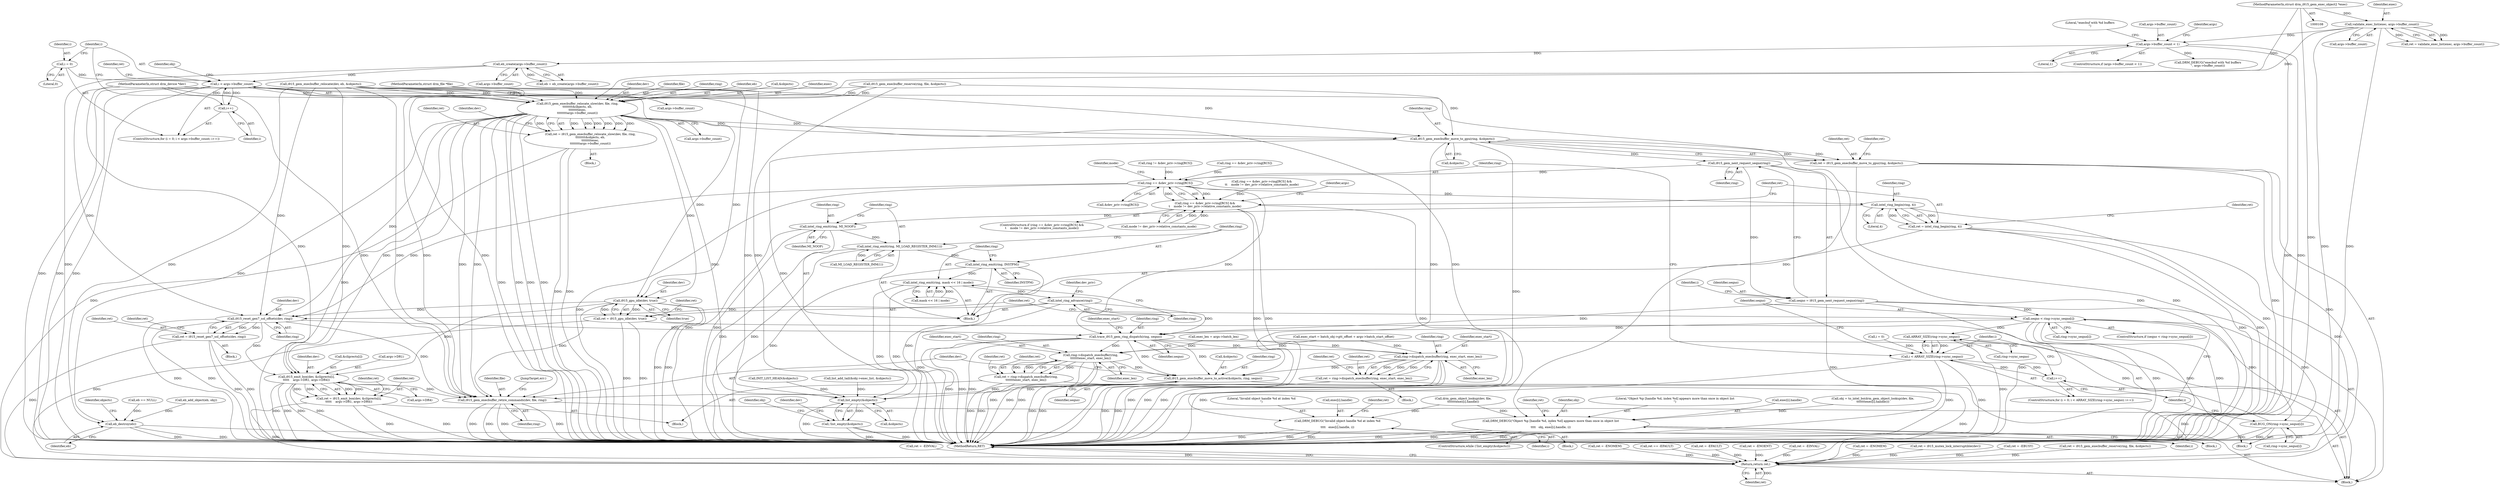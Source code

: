 digraph "0_linux_44afb3a04391a74309d16180d1e4f8386fdfa745@pointer" {
"1000454" [label="(Call,i < args->buffer_count)"];
"1000459" [label="(Call,i++)"];
"1000454" [label="(Call,i < args->buffer_count)"];
"1000451" [label="(Call,i = 0)"];
"1000428" [label="(Call,eb_create(args->buffer_count))"];
"1000303" [label="(Call,args->buffer_count < 1)"];
"1000148" [label="(Call,validate_exec_list(exec, args->buffer_count))"];
"1000113" [label="(MethodParameterIn,struct drm_i915_gem_exec_object2 *exec)"];
"1000482" [label="(Call,DRM_DEBUG(\"Invalid object handle %d at index %d\n\",\n\t\t\t\t   exec[i].handle, i))"];
"1000503" [label="(Call,DRM_DEBUG(\"Object %p [handle %d, index %d] appears more than once in object list\n\",\n\t\t\t\t   obj, exec[i].handle, i))"];
"1000572" [label="(Call,i915_gem_execbuffer_relocate_slow(dev, file, ring,\n\t\t\t\t\t\t\t\t&objects, eb,\n\t\t\t\t\t\t\t\texec,\n\t\t\t\t\t\t\t\targs->buffer_count))"];
"1000570" [label="(Call,ret = i915_gem_execbuffer_relocate_slow(dev, file, ring,\n\t\t\t\t\t\t\t\t&objects, eb,\n\t\t\t\t\t\t\t\texec,\n\t\t\t\t\t\t\t\targs->buffer_count))"];
"1000832" [label="(Return,return ret;)"];
"1000616" [label="(Call,i915_gem_execbuffer_move_to_gpu(ring, &objects))"];
"1000614" [label="(Call,ret = i915_gem_execbuffer_move_to_gpu(ring, &objects))"];
"1000625" [label="(Call,i915_gem_next_request_seqno(ring))"];
"1000623" [label="(Call,seqno = i915_gem_next_request_seqno(ring))"];
"1000641" [label="(Call,seqno < ring->sync_seqno[i])"];
"1000633" [label="(Call,ARRAY_SIZE(ring->sync_seqno))"];
"1000631" [label="(Call,i < ARRAY_SIZE(ring->sync_seqno))"];
"1000637" [label="(Call,i++)"];
"1000657" [label="(Call,BUG_ON(ring->sync_seqno[i]))"];
"1000726" [label="(Call,trace_i915_gem_ring_dispatch(ring, seqno))"];
"1000777" [label="(Call,ring->dispatch_execbuffer(ring,\n\t\t\t\t\t\t\texec_start, exec_len))"];
"1000775" [label="(Call,ret = ring->dispatch_execbuffer(ring,\n\t\t\t\t\t\t\texec_start, exec_len))"];
"1000795" [label="(Call,i915_gem_execbuffer_move_to_active(&objects, ring, seqno))"];
"1000800" [label="(Call,i915_gem_execbuffer_retire_commands(dev, file, ring))"];
"1000809" [label="(Call,list_empty(&objects))"];
"1000808" [label="(Call,!list_empty(&objects))"];
"1000788" [label="(Call,ring->dispatch_execbuffer(ring, exec_start, exec_len))"];
"1000786" [label="(Call,ret = ring->dispatch_execbuffer(ring, exec_start, exec_len))"];
"1000665" [label="(Call,ring == &dev_priv->ring[RCS])"];
"1000664" [label="(Call,ring == &dev_priv->ring[RCS] &&\n\t    mode != dev_priv->relative_constants_mode)"];
"1000681" [label="(Call,intel_ring_begin(ring, 4))"];
"1000679" [label="(Call,ret = intel_ring_begin(ring, 4))"];
"1000687" [label="(Call,intel_ring_emit(ring, MI_NOOP))"];
"1000690" [label="(Call,intel_ring_emit(ring, MI_LOAD_REGISTER_IMM(1)))"];
"1000694" [label="(Call,intel_ring_emit(ring, INSTPM))"];
"1000697" [label="(Call,intel_ring_emit(ring, mask << 16 | mode))"];
"1000704" [label="(Call,intel_ring_advance(ring))"];
"1000720" [label="(Call,i915_reset_gen7_sol_offsets(dev, ring))"];
"1000718" [label="(Call,ret = i915_reset_gen7_sol_offsets(dev, ring))"];
"1000760" [label="(Call,i915_emit_box(dev, &cliprects[i],\n\t\t\t\t\t    args->DR1, args->DR4))"];
"1000758" [label="(Call,ret = i915_emit_box(dev, &cliprects[i],\n\t\t\t\t\t    args->DR1, args->DR4))"];
"1000651" [label="(Call,i915_gpu_idle(dev, true))"];
"1000649" [label="(Call,ret = i915_gpu_idle(dev, true))"];
"1000805" [label="(Call,eb_destroy(eb))"];
"1000429" [label="(Call,args->buffer_count)"];
"1000573" [label="(Identifier,dev)"];
"1000776" [label="(Identifier,ret)"];
"1000680" [label="(Identifier,ret)"];
"1000796" [label="(Call,&objects)"];
"1000708" [label="(Identifier,dev_priv)"];
"1000798" [label="(Identifier,ring)"];
"1000806" [label="(Identifier,eb)"];
"1000447" [label="(Call,INIT_LIST_HEAD(&objects))"];
"1000811" [label="(Identifier,objects)"];
"1000452" [label="(Identifier,i)"];
"1000464" [label="(Identifier,obj)"];
"1000602" [label="(Call,ret = -EINVAL)"];
"1000617" [label="(Identifier,ring)"];
"1000626" [label="(Identifier,ring)"];
"1000453" [label="(Literal,0)"];
"1000809" [label="(Call,list_empty(&objects))"];
"1000705" [label="(Identifier,ring)"];
"1000513" [label="(Identifier,ret)"];
"1000699" [label="(Call,mask << 16 | mode)"];
"1000689" [label="(Identifier,MI_NOOP)"];
"1000442" [label="(Call,ret = -ENOMEM)"];
"1000634" [label="(Call,ring->sync_seqno)"];
"1000310" [label="(Literal,\"execbuf with %d buffers\n\")"];
"1000718" [label="(Call,ret = i915_reset_gen7_sol_offsets(dev, ring))"];
"1000780" [label="(Identifier,exec_len)"];
"1000433" [label="(Call,eb == NULL)"];
"1000309" [label="(Call,DRM_DEBUG(\"execbuf with %d buffers\n\", args->buffer_count))"];
"1000588" [label="(Identifier,dev)"];
"1000726" [label="(Call,trace_i915_gem_ring_dispatch(ring, seqno))"];
"1000789" [label="(Identifier,ring)"];
"1000489" [label="(Identifier,i)"];
"1000810" [label="(Call,&objects)"];
"1000805" [label="(Call,eb_destroy(eb))"];
"1000565" [label="(Call,ret == -EFAULT)"];
"1000146" [label="(Call,ret = validate_exec_list(exec, args->buffer_count))"];
"1000690" [label="(Call,intel_ring_emit(ring, MI_LOAD_REGISTER_IMM(1)))"];
"1000681" [label="(Call,intel_ring_begin(ring, 4))"];
"1000730" [label="(Identifier,exec_start)"];
"1000574" [label="(Identifier,file)"];
"1000109" [label="(MethodParameterIn,struct drm_device *dev)"];
"1000111" [label="(MethodParameterIn,struct drm_file *file)"];
"1000546" [label="(Call,i915_gem_execbuffer_reserve(ring, file, &objects))"];
"1000641" [label="(Call,seqno < ring->sync_seqno[i])"];
"1000575" [label="(Identifier,ring)"];
"1000113" [label="(MethodParameterIn,struct drm_i915_gem_exec_object2 *exec)"];
"1000695" [label="(Identifier,ring)"];
"1000460" [label="(Identifier,i)"];
"1000505" [label="(Identifier,obj)"];
"1000692" [label="(Call,MI_LOAD_REGISTER_IMM(1))"];
"1000397" [label="(Call,ret = -EFAULT)"];
"1000793" [label="(Identifier,ret)"];
"1000762" [label="(Call,&cliprects[i])"];
"1000817" [label="(Identifier,obj)"];
"1000717" [label="(Block,)"];
"1000785" [label="(Block,)"];
"1000803" [label="(Identifier,ring)"];
"1000722" [label="(Identifier,ring)"];
"1000556" [label="(Call,i915_gem_execbuffer_relocate(dev, eb, &objects))"];
"1000769" [label="(Call,args->DR4)"];
"1000766" [label="(Call,args->DR1)"];
"1000799" [label="(Identifier,seqno)"];
"1000307" [label="(Literal,1)"];
"1000679" [label="(Call,ret = intel_ring_begin(ring, 4))"];
"1000650" [label="(Identifier,ret)"];
"1000827" [label="(Identifier,dev)"];
"1000788" [label="(Call,ring->dispatch_execbuffer(ring, exec_start, exec_len))"];
"1000643" [label="(Call,ring->sync_seqno[i])"];
"1000834" [label="(MethodReturn,RET)"];
"1000791" [label="(Identifier,exec_len)"];
"1000698" [label="(Identifier,ring)"];
"1000545" [label="(Identifier,ret)"];
"1000304" [label="(Call,args->buffer_count)"];
"1000616" [label="(Call,i915_gem_execbuffer_move_to_gpu(ring, &objects))"];
"1000571" [label="(Identifier,ret)"];
"1000490" [label="(Call,ret = -ENOENT)"];
"1000633" [label="(Call,ARRAY_SIZE(ring->sync_seqno))"];
"1000714" [label="(Identifier,args)"];
"1000628" [label="(Call,i = 0)"];
"1000779" [label="(Identifier,exec_start)"];
"1000697" [label="(Call,intel_ring_emit(ring, mask << 16 | mode))"];
"1000631" [label="(Call,i < ARRAY_SIZE(ring->sync_seqno))"];
"1000578" [label="(Identifier,eb)"];
"1000640" [label="(ControlStructure,if (seqno < ring->sync_seqno[i]))"];
"1000720" [label="(Call,i915_reset_gen7_sol_offsets(dev, ring))"];
"1000666" [label="(Identifier,ring)"];
"1000482" [label="(Call,DRM_DEBUG(\"Invalid object handle %d at index %d\n\",\n\t\t\t\t   exec[i].handle, i))"];
"1000483" [label="(Literal,\"Invalid object handle %d at index %d\n\")"];
"1000651" [label="(Call,i915_gpu_idle(dev, true))"];
"1000149" [label="(Identifier,exec)"];
"1000775" [label="(Call,ret = ring->dispatch_execbuffer(ring,\n\t\t\t\t\t\t\texec_start, exec_len))"];
"1000773" [label="(Identifier,ret)"];
"1000502" [label="(Block,)"];
"1000632" [label="(Identifier,i)"];
"1000800" [label="(Call,i915_gem_execbuffer_retire_commands(dev, file, ring))"];
"1000685" [label="(Identifier,ret)"];
"1000570" [label="(Call,ret = i915_gem_execbuffer_relocate_slow(dev, file, ring,\n\t\t\t\t\t\t\t\t&objects, eb,\n\t\t\t\t\t\t\t\texec,\n\t\t\t\t\t\t\t\targs->buffer_count))"];
"1000512" [label="(Call,ret = -EINVAL)"];
"1000808" [label="(Call,!list_empty(&objects))"];
"1000757" [label="(Block,)"];
"1000802" [label="(Identifier,file)"];
"1000629" [label="(Identifier,i)"];
"1000674" [label="(Identifier,mode)"];
"1000484" [label="(Call,exec[i].handle)"];
"1000614" [label="(Call,ret = i915_gem_execbuffer_move_to_gpu(ring, &objects))"];
"1000504" [label="(Literal,\"Object %p [handle %d, index %d] appears more than once in object list\n\")"];
"1000667" [label="(Call,&dev_priv->ring[RCS])"];
"1000506" [label="(Call,exec[i].handle)"];
"1000454" [label="(Call,i < args->buffer_count)"];
"1000114" [label="(Block,)"];
"1000758" [label="(Call,ret = i915_emit_box(dev, &cliprects[i],\n\t\t\t\t\t    args->DR1, args->DR4))"];
"1000673" [label="(Call,mode != dev_priv->relative_constants_mode)"];
"1000696" [label="(Identifier,INSTPM)"];
"1000657" [label="(Call,BUG_ON(ring->sync_seqno[i]))"];
"1000787" [label="(Identifier,ret)"];
"1000761" [label="(Identifier,dev)"];
"1000648" [label="(Block,)"];
"1000804" [label="(JumpTarget,err:)"];
"1000786" [label="(Call,ret = ring->dispatch_execbuffer(ring, exec_start, exec_len))"];
"1000491" [label="(Identifier,ret)"];
"1000148" [label="(Call,validate_exec_list(exec, args->buffer_count))"];
"1000463" [label="(Call,obj = to_intel_bo(drm_gem_object_lookup(dev, file,\n\t\t\t\t\t\t\texec[i].handle)))"];
"1000704" [label="(Call,intel_ring_advance(ring))"];
"1000325" [label="(Call,ring != &dev_priv->ring[RCS])"];
"1000580" [label="(Call,args->buffer_count)"];
"1000795" [label="(Call,i915_gem_execbuffer_move_to_active(&objects, ring, seqno))"];
"1000790" [label="(Identifier,exec_start)"];
"1000687" [label="(Call,intel_ring_emit(ring, MI_NOOP))"];
"1000426" [label="(Call,eb = eb_create(args->buffer_count))"];
"1000663" [label="(ControlStructure,if (ring == &dev_priv->ring[RCS] &&\n\t    mode != dev_priv->relative_constants_mode))"];
"1000759" [label="(Identifier,ret)"];
"1000832" [label="(Return,return ret;)"];
"1000466" [label="(Call,drm_gem_object_lookup(dev, file,\n\t\t\t\t\t\t\texec[i].handle))"];
"1000451" [label="(Call,i = 0)"];
"1000719" [label="(Identifier,ret)"];
"1000245" [label="(Call,ring == &dev_priv->ring[RCS] &&\n\t\t    mode != dev_priv->relative_constants_mode)"];
"1000738" [label="(Call,exec_len = args->batch_len)"];
"1000664" [label="(Call,ring == &dev_priv->ring[RCS] &&\n\t    mode != dev_priv->relative_constants_mode)"];
"1000655" [label="(Identifier,ret)"];
"1000833" [label="(Identifier,ret)"];
"1000374" [label="(Call,ret = -ENOMEM)"];
"1000678" [label="(Block,)"];
"1000302" [label="(ControlStructure,if (args->buffer_count < 1))"];
"1000638" [label="(Identifier,i)"];
"1000450" [label="(ControlStructure,for (i = 0; i < args->buffer_count; i++))"];
"1000459" [label="(Call,i++)"];
"1000625" [label="(Call,i915_gem_next_request_seqno(ring))"];
"1000642" [label="(Identifier,seqno)"];
"1000658" [label="(Call,ring->sync_seqno[i])"];
"1000517" [label="(Call,list_add_tail(&obj->exec_list, &objects))"];
"1000541" [label="(Call,eb_add_object(eb, obj))"];
"1000801" [label="(Identifier,dev)"];
"1000618" [label="(Call,&objects)"];
"1000627" [label="(ControlStructure,for (i = 0; i < ARRAY_SIZE(ring->sync_seqno); i++))"];
"1000572" [label="(Call,i915_gem_execbuffer_relocate_slow(dev, file, ring,\n\t\t\t\t\t\t\t\t&objects, eb,\n\t\t\t\t\t\t\t\texec,\n\t\t\t\t\t\t\t\targs->buffer_count))"];
"1000503" [label="(Call,DRM_DEBUG(\"Object %p [handle %d, index %d] appears more than once in object list\n\",\n\t\t\t\t   obj, exec[i].handle, i))"];
"1000428" [label="(Call,eb_create(args->buffer_count))"];
"1000615" [label="(Identifier,ret)"];
"1000682" [label="(Identifier,ring)"];
"1000456" [label="(Call,args->buffer_count)"];
"1000694" [label="(Call,intel_ring_emit(ring, INSTPM))"];
"1000455" [label="(Identifier,i)"];
"1000481" [label="(Block,)"];
"1000649" [label="(Call,ret = i915_gpu_idle(dev, true))"];
"1000652" [label="(Identifier,dev)"];
"1000782" [label="(Identifier,ret)"];
"1000569" [label="(Block,)"];
"1000402" [label="(Call,ret = i915_mutex_lock_interruptible(dev))"];
"1000421" [label="(Call,ret = -EBUSY)"];
"1000724" [label="(Identifier,ret)"];
"1000807" [label="(ControlStructure,while (!list_empty(&objects)))"];
"1000303" [label="(Call,args->buffer_count < 1)"];
"1000623" [label="(Call,seqno = i915_gem_next_request_seqno(ring))"];
"1000691" [label="(Identifier,ring)"];
"1000729" [label="(Call,exec_start = batch_obj->gtt_offset + args->batch_start_offset)"];
"1000665" [label="(Call,ring == &dev_priv->ring[RCS])"];
"1000777" [label="(Call,ring->dispatch_execbuffer(ring,\n\t\t\t\t\t\t\texec_start, exec_len))"];
"1000637" [label="(Call,i++)"];
"1000576" [label="(Call,&objects)"];
"1000511" [label="(Identifier,i)"];
"1000760" [label="(Call,i915_emit_box(dev, &cliprects[i],\n\t\t\t\t\t    args->DR1, args->DR4))"];
"1000624" [label="(Identifier,seqno)"];
"1000728" [label="(Identifier,seqno)"];
"1000721" [label="(Identifier,dev)"];
"1000150" [label="(Call,args->buffer_count)"];
"1000688" [label="(Identifier,ring)"];
"1000727" [label="(Identifier,ring)"];
"1000653" [label="(Identifier,true)"];
"1000621" [label="(Identifier,ret)"];
"1000320" [label="(Identifier,args)"];
"1000778" [label="(Identifier,ring)"];
"1000246" [label="(Call,ring == &dev_priv->ring[RCS])"];
"1000544" [label="(Call,ret = i915_gem_execbuffer_reserve(ring, file, &objects))"];
"1000579" [label="(Identifier,exec)"];
"1000683" [label="(Literal,4)"];
"1000454" -> "1000450"  [label="AST: "];
"1000454" -> "1000456"  [label="CFG: "];
"1000455" -> "1000454"  [label="AST: "];
"1000456" -> "1000454"  [label="AST: "];
"1000464" -> "1000454"  [label="CFG: "];
"1000545" -> "1000454"  [label="CFG: "];
"1000454" -> "1000834"  [label="DDG: "];
"1000454" -> "1000834"  [label="DDG: "];
"1000454" -> "1000834"  [label="DDG: "];
"1000459" -> "1000454"  [label="DDG: "];
"1000451" -> "1000454"  [label="DDG: "];
"1000428" -> "1000454"  [label="DDG: "];
"1000454" -> "1000459"  [label="DDG: "];
"1000454" -> "1000482"  [label="DDG: "];
"1000454" -> "1000503"  [label="DDG: "];
"1000454" -> "1000572"  [label="DDG: "];
"1000459" -> "1000450"  [label="AST: "];
"1000459" -> "1000460"  [label="CFG: "];
"1000460" -> "1000459"  [label="AST: "];
"1000455" -> "1000459"  [label="CFG: "];
"1000451" -> "1000450"  [label="AST: "];
"1000451" -> "1000453"  [label="CFG: "];
"1000452" -> "1000451"  [label="AST: "];
"1000453" -> "1000451"  [label="AST: "];
"1000455" -> "1000451"  [label="CFG: "];
"1000428" -> "1000426"  [label="AST: "];
"1000428" -> "1000429"  [label="CFG: "];
"1000429" -> "1000428"  [label="AST: "];
"1000426" -> "1000428"  [label="CFG: "];
"1000428" -> "1000834"  [label="DDG: "];
"1000428" -> "1000426"  [label="DDG: "];
"1000303" -> "1000428"  [label="DDG: "];
"1000303" -> "1000302"  [label="AST: "];
"1000303" -> "1000307"  [label="CFG: "];
"1000304" -> "1000303"  [label="AST: "];
"1000307" -> "1000303"  [label="AST: "];
"1000310" -> "1000303"  [label="CFG: "];
"1000320" -> "1000303"  [label="CFG: "];
"1000303" -> "1000834"  [label="DDG: "];
"1000303" -> "1000834"  [label="DDG: "];
"1000148" -> "1000303"  [label="DDG: "];
"1000303" -> "1000309"  [label="DDG: "];
"1000148" -> "1000146"  [label="AST: "];
"1000148" -> "1000150"  [label="CFG: "];
"1000149" -> "1000148"  [label="AST: "];
"1000150" -> "1000148"  [label="AST: "];
"1000146" -> "1000148"  [label="CFG: "];
"1000148" -> "1000834"  [label="DDG: "];
"1000148" -> "1000834"  [label="DDG: "];
"1000148" -> "1000146"  [label="DDG: "];
"1000148" -> "1000146"  [label="DDG: "];
"1000113" -> "1000148"  [label="DDG: "];
"1000148" -> "1000572"  [label="DDG: "];
"1000113" -> "1000108"  [label="AST: "];
"1000113" -> "1000834"  [label="DDG: "];
"1000113" -> "1000572"  [label="DDG: "];
"1000482" -> "1000481"  [label="AST: "];
"1000482" -> "1000489"  [label="CFG: "];
"1000483" -> "1000482"  [label="AST: "];
"1000484" -> "1000482"  [label="AST: "];
"1000489" -> "1000482"  [label="AST: "];
"1000491" -> "1000482"  [label="CFG: "];
"1000482" -> "1000834"  [label="DDG: "];
"1000482" -> "1000834"  [label="DDG: "];
"1000482" -> "1000834"  [label="DDG: "];
"1000466" -> "1000482"  [label="DDG: "];
"1000503" -> "1000502"  [label="AST: "];
"1000503" -> "1000511"  [label="CFG: "];
"1000504" -> "1000503"  [label="AST: "];
"1000505" -> "1000503"  [label="AST: "];
"1000506" -> "1000503"  [label="AST: "];
"1000511" -> "1000503"  [label="AST: "];
"1000513" -> "1000503"  [label="CFG: "];
"1000503" -> "1000834"  [label="DDG: "];
"1000503" -> "1000834"  [label="DDG: "];
"1000503" -> "1000834"  [label="DDG: "];
"1000503" -> "1000834"  [label="DDG: "];
"1000463" -> "1000503"  [label="DDG: "];
"1000466" -> "1000503"  [label="DDG: "];
"1000572" -> "1000570"  [label="AST: "];
"1000572" -> "1000580"  [label="CFG: "];
"1000573" -> "1000572"  [label="AST: "];
"1000574" -> "1000572"  [label="AST: "];
"1000575" -> "1000572"  [label="AST: "];
"1000576" -> "1000572"  [label="AST: "];
"1000578" -> "1000572"  [label="AST: "];
"1000579" -> "1000572"  [label="AST: "];
"1000580" -> "1000572"  [label="AST: "];
"1000570" -> "1000572"  [label="CFG: "];
"1000572" -> "1000834"  [label="DDG: "];
"1000572" -> "1000834"  [label="DDG: "];
"1000572" -> "1000834"  [label="DDG: "];
"1000572" -> "1000834"  [label="DDG: "];
"1000572" -> "1000834"  [label="DDG: "];
"1000572" -> "1000570"  [label="DDG: "];
"1000572" -> "1000570"  [label="DDG: "];
"1000572" -> "1000570"  [label="DDG: "];
"1000572" -> "1000570"  [label="DDG: "];
"1000572" -> "1000570"  [label="DDG: "];
"1000572" -> "1000570"  [label="DDG: "];
"1000572" -> "1000570"  [label="DDG: "];
"1000556" -> "1000572"  [label="DDG: "];
"1000556" -> "1000572"  [label="DDG: "];
"1000556" -> "1000572"  [label="DDG: "];
"1000109" -> "1000572"  [label="DDG: "];
"1000546" -> "1000572"  [label="DDG: "];
"1000546" -> "1000572"  [label="DDG: "];
"1000111" -> "1000572"  [label="DDG: "];
"1000572" -> "1000616"  [label="DDG: "];
"1000572" -> "1000616"  [label="DDG: "];
"1000572" -> "1000651"  [label="DDG: "];
"1000572" -> "1000720"  [label="DDG: "];
"1000572" -> "1000760"  [label="DDG: "];
"1000572" -> "1000800"  [label="DDG: "];
"1000572" -> "1000800"  [label="DDG: "];
"1000572" -> "1000805"  [label="DDG: "];
"1000572" -> "1000809"  [label="DDG: "];
"1000570" -> "1000569"  [label="AST: "];
"1000571" -> "1000570"  [label="AST: "];
"1000588" -> "1000570"  [label="CFG: "];
"1000570" -> "1000834"  [label="DDG: "];
"1000570" -> "1000834"  [label="DDG: "];
"1000570" -> "1000832"  [label="DDG: "];
"1000832" -> "1000114"  [label="AST: "];
"1000832" -> "1000833"  [label="CFG: "];
"1000833" -> "1000832"  [label="AST: "];
"1000834" -> "1000832"  [label="CFG: "];
"1000832" -> "1000834"  [label="DDG: "];
"1000833" -> "1000832"  [label="DDG: "];
"1000649" -> "1000832"  [label="DDG: "];
"1000374" -> "1000832"  [label="DDG: "];
"1000512" -> "1000832"  [label="DDG: "];
"1000565" -> "1000832"  [label="DDG: "];
"1000402" -> "1000832"  [label="DDG: "];
"1000421" -> "1000832"  [label="DDG: "];
"1000786" -> "1000832"  [label="DDG: "];
"1000758" -> "1000832"  [label="DDG: "];
"1000718" -> "1000832"  [label="DDG: "];
"1000544" -> "1000832"  [label="DDG: "];
"1000602" -> "1000832"  [label="DDG: "];
"1000442" -> "1000832"  [label="DDG: "];
"1000397" -> "1000832"  [label="DDG: "];
"1000775" -> "1000832"  [label="DDG: "];
"1000679" -> "1000832"  [label="DDG: "];
"1000614" -> "1000832"  [label="DDG: "];
"1000490" -> "1000832"  [label="DDG: "];
"1000616" -> "1000614"  [label="AST: "];
"1000616" -> "1000618"  [label="CFG: "];
"1000617" -> "1000616"  [label="AST: "];
"1000618" -> "1000616"  [label="AST: "];
"1000614" -> "1000616"  [label="CFG: "];
"1000616" -> "1000834"  [label="DDG: "];
"1000616" -> "1000614"  [label="DDG: "];
"1000616" -> "1000614"  [label="DDG: "];
"1000546" -> "1000616"  [label="DDG: "];
"1000556" -> "1000616"  [label="DDG: "];
"1000616" -> "1000625"  [label="DDG: "];
"1000616" -> "1000795"  [label="DDG: "];
"1000616" -> "1000809"  [label="DDG: "];
"1000614" -> "1000114"  [label="AST: "];
"1000615" -> "1000614"  [label="AST: "];
"1000621" -> "1000614"  [label="CFG: "];
"1000614" -> "1000834"  [label="DDG: "];
"1000614" -> "1000834"  [label="DDG: "];
"1000625" -> "1000623"  [label="AST: "];
"1000625" -> "1000626"  [label="CFG: "];
"1000626" -> "1000625"  [label="AST: "];
"1000623" -> "1000625"  [label="CFG: "];
"1000625" -> "1000834"  [label="DDG: "];
"1000625" -> "1000623"  [label="DDG: "];
"1000625" -> "1000665"  [label="DDG: "];
"1000623" -> "1000114"  [label="AST: "];
"1000624" -> "1000623"  [label="AST: "];
"1000629" -> "1000623"  [label="CFG: "];
"1000623" -> "1000834"  [label="DDG: "];
"1000623" -> "1000834"  [label="DDG: "];
"1000623" -> "1000641"  [label="DDG: "];
"1000623" -> "1000726"  [label="DDG: "];
"1000641" -> "1000640"  [label="AST: "];
"1000641" -> "1000643"  [label="CFG: "];
"1000642" -> "1000641"  [label="AST: "];
"1000643" -> "1000641"  [label="AST: "];
"1000650" -> "1000641"  [label="CFG: "];
"1000638" -> "1000641"  [label="CFG: "];
"1000641" -> "1000834"  [label="DDG: "];
"1000641" -> "1000834"  [label="DDG: "];
"1000641" -> "1000834"  [label="DDG: "];
"1000641" -> "1000633"  [label="DDG: "];
"1000657" -> "1000641"  [label="DDG: "];
"1000641" -> "1000657"  [label="DDG: "];
"1000641" -> "1000726"  [label="DDG: "];
"1000633" -> "1000631"  [label="AST: "];
"1000633" -> "1000634"  [label="CFG: "];
"1000634" -> "1000633"  [label="AST: "];
"1000631" -> "1000633"  [label="CFG: "];
"1000633" -> "1000834"  [label="DDG: "];
"1000633" -> "1000631"  [label="DDG: "];
"1000657" -> "1000633"  [label="DDG: "];
"1000631" -> "1000627"  [label="AST: "];
"1000632" -> "1000631"  [label="AST: "];
"1000642" -> "1000631"  [label="CFG: "];
"1000666" -> "1000631"  [label="CFG: "];
"1000631" -> "1000834"  [label="DDG: "];
"1000631" -> "1000834"  [label="DDG: "];
"1000631" -> "1000834"  [label="DDG: "];
"1000637" -> "1000631"  [label="DDG: "];
"1000628" -> "1000631"  [label="DDG: "];
"1000631" -> "1000637"  [label="DDG: "];
"1000637" -> "1000627"  [label="AST: "];
"1000637" -> "1000638"  [label="CFG: "];
"1000638" -> "1000637"  [label="AST: "];
"1000632" -> "1000637"  [label="CFG: "];
"1000657" -> "1000648"  [label="AST: "];
"1000657" -> "1000658"  [label="CFG: "];
"1000658" -> "1000657"  [label="AST: "];
"1000638" -> "1000657"  [label="CFG: "];
"1000657" -> "1000834"  [label="DDG: "];
"1000657" -> "1000834"  [label="DDG: "];
"1000726" -> "1000114"  [label="AST: "];
"1000726" -> "1000728"  [label="CFG: "];
"1000727" -> "1000726"  [label="AST: "];
"1000728" -> "1000726"  [label="AST: "];
"1000730" -> "1000726"  [label="CFG: "];
"1000726" -> "1000834"  [label="DDG: "];
"1000726" -> "1000834"  [label="DDG: "];
"1000726" -> "1000834"  [label="DDG: "];
"1000704" -> "1000726"  [label="DDG: "];
"1000665" -> "1000726"  [label="DDG: "];
"1000720" -> "1000726"  [label="DDG: "];
"1000726" -> "1000777"  [label="DDG: "];
"1000726" -> "1000788"  [label="DDG: "];
"1000726" -> "1000795"  [label="DDG: "];
"1000726" -> "1000795"  [label="DDG: "];
"1000777" -> "1000775"  [label="AST: "];
"1000777" -> "1000780"  [label="CFG: "];
"1000778" -> "1000777"  [label="AST: "];
"1000779" -> "1000777"  [label="AST: "];
"1000780" -> "1000777"  [label="AST: "];
"1000775" -> "1000777"  [label="CFG: "];
"1000777" -> "1000834"  [label="DDG: "];
"1000777" -> "1000834"  [label="DDG: "];
"1000777" -> "1000834"  [label="DDG: "];
"1000777" -> "1000775"  [label="DDG: "];
"1000777" -> "1000775"  [label="DDG: "];
"1000777" -> "1000775"  [label="DDG: "];
"1000729" -> "1000777"  [label="DDG: "];
"1000738" -> "1000777"  [label="DDG: "];
"1000777" -> "1000795"  [label="DDG: "];
"1000775" -> "1000757"  [label="AST: "];
"1000776" -> "1000775"  [label="AST: "];
"1000782" -> "1000775"  [label="CFG: "];
"1000775" -> "1000834"  [label="DDG: "];
"1000775" -> "1000834"  [label="DDG: "];
"1000795" -> "1000114"  [label="AST: "];
"1000795" -> "1000799"  [label="CFG: "];
"1000796" -> "1000795"  [label="AST: "];
"1000798" -> "1000795"  [label="AST: "];
"1000799" -> "1000795"  [label="AST: "];
"1000801" -> "1000795"  [label="CFG: "];
"1000795" -> "1000834"  [label="DDG: "];
"1000795" -> "1000834"  [label="DDG: "];
"1000788" -> "1000795"  [label="DDG: "];
"1000795" -> "1000800"  [label="DDG: "];
"1000795" -> "1000809"  [label="DDG: "];
"1000800" -> "1000114"  [label="AST: "];
"1000800" -> "1000803"  [label="CFG: "];
"1000801" -> "1000800"  [label="AST: "];
"1000802" -> "1000800"  [label="AST: "];
"1000803" -> "1000800"  [label="AST: "];
"1000804" -> "1000800"  [label="CFG: "];
"1000800" -> "1000834"  [label="DDG: "];
"1000800" -> "1000834"  [label="DDG: "];
"1000800" -> "1000834"  [label="DDG: "];
"1000800" -> "1000834"  [label="DDG: "];
"1000556" -> "1000800"  [label="DDG: "];
"1000651" -> "1000800"  [label="DDG: "];
"1000720" -> "1000800"  [label="DDG: "];
"1000760" -> "1000800"  [label="DDG: "];
"1000109" -> "1000800"  [label="DDG: "];
"1000546" -> "1000800"  [label="DDG: "];
"1000111" -> "1000800"  [label="DDG: "];
"1000809" -> "1000808"  [label="AST: "];
"1000809" -> "1000810"  [label="CFG: "];
"1000810" -> "1000809"  [label="AST: "];
"1000808" -> "1000809"  [label="CFG: "];
"1000809" -> "1000834"  [label="DDG: "];
"1000809" -> "1000808"  [label="DDG: "];
"1000517" -> "1000809"  [label="DDG: "];
"1000556" -> "1000809"  [label="DDG: "];
"1000447" -> "1000809"  [label="DDG: "];
"1000546" -> "1000809"  [label="DDG: "];
"1000808" -> "1000807"  [label="AST: "];
"1000817" -> "1000808"  [label="CFG: "];
"1000827" -> "1000808"  [label="CFG: "];
"1000808" -> "1000834"  [label="DDG: "];
"1000808" -> "1000834"  [label="DDG: "];
"1000788" -> "1000786"  [label="AST: "];
"1000788" -> "1000791"  [label="CFG: "];
"1000789" -> "1000788"  [label="AST: "];
"1000790" -> "1000788"  [label="AST: "];
"1000791" -> "1000788"  [label="AST: "];
"1000786" -> "1000788"  [label="CFG: "];
"1000788" -> "1000834"  [label="DDG: "];
"1000788" -> "1000834"  [label="DDG: "];
"1000788" -> "1000834"  [label="DDG: "];
"1000788" -> "1000786"  [label="DDG: "];
"1000788" -> "1000786"  [label="DDG: "];
"1000788" -> "1000786"  [label="DDG: "];
"1000729" -> "1000788"  [label="DDG: "];
"1000738" -> "1000788"  [label="DDG: "];
"1000786" -> "1000785"  [label="AST: "];
"1000787" -> "1000786"  [label="AST: "];
"1000793" -> "1000786"  [label="CFG: "];
"1000786" -> "1000834"  [label="DDG: "];
"1000786" -> "1000834"  [label="DDG: "];
"1000665" -> "1000664"  [label="AST: "];
"1000665" -> "1000667"  [label="CFG: "];
"1000666" -> "1000665"  [label="AST: "];
"1000667" -> "1000665"  [label="AST: "];
"1000674" -> "1000665"  [label="CFG: "];
"1000664" -> "1000665"  [label="CFG: "];
"1000665" -> "1000834"  [label="DDG: "];
"1000665" -> "1000664"  [label="DDG: "];
"1000665" -> "1000664"  [label="DDG: "];
"1000246" -> "1000665"  [label="DDG: "];
"1000325" -> "1000665"  [label="DDG: "];
"1000665" -> "1000681"  [label="DDG: "];
"1000665" -> "1000720"  [label="DDG: "];
"1000664" -> "1000663"  [label="AST: "];
"1000664" -> "1000673"  [label="CFG: "];
"1000673" -> "1000664"  [label="AST: "];
"1000680" -> "1000664"  [label="CFG: "];
"1000714" -> "1000664"  [label="CFG: "];
"1000664" -> "1000834"  [label="DDG: "];
"1000664" -> "1000834"  [label="DDG: "];
"1000664" -> "1000834"  [label="DDG: "];
"1000245" -> "1000664"  [label="DDG: "];
"1000673" -> "1000664"  [label="DDG: "];
"1000673" -> "1000664"  [label="DDG: "];
"1000681" -> "1000679"  [label="AST: "];
"1000681" -> "1000683"  [label="CFG: "];
"1000682" -> "1000681"  [label="AST: "];
"1000683" -> "1000681"  [label="AST: "];
"1000679" -> "1000681"  [label="CFG: "];
"1000681" -> "1000834"  [label="DDG: "];
"1000681" -> "1000679"  [label="DDG: "];
"1000681" -> "1000679"  [label="DDG: "];
"1000681" -> "1000687"  [label="DDG: "];
"1000679" -> "1000678"  [label="AST: "];
"1000680" -> "1000679"  [label="AST: "];
"1000685" -> "1000679"  [label="CFG: "];
"1000679" -> "1000834"  [label="DDG: "];
"1000679" -> "1000834"  [label="DDG: "];
"1000687" -> "1000678"  [label="AST: "];
"1000687" -> "1000689"  [label="CFG: "];
"1000688" -> "1000687"  [label="AST: "];
"1000689" -> "1000687"  [label="AST: "];
"1000691" -> "1000687"  [label="CFG: "];
"1000687" -> "1000834"  [label="DDG: "];
"1000687" -> "1000834"  [label="DDG: "];
"1000687" -> "1000690"  [label="DDG: "];
"1000690" -> "1000678"  [label="AST: "];
"1000690" -> "1000692"  [label="CFG: "];
"1000691" -> "1000690"  [label="AST: "];
"1000692" -> "1000690"  [label="AST: "];
"1000695" -> "1000690"  [label="CFG: "];
"1000690" -> "1000834"  [label="DDG: "];
"1000690" -> "1000834"  [label="DDG: "];
"1000692" -> "1000690"  [label="DDG: "];
"1000690" -> "1000694"  [label="DDG: "];
"1000694" -> "1000678"  [label="AST: "];
"1000694" -> "1000696"  [label="CFG: "];
"1000695" -> "1000694"  [label="AST: "];
"1000696" -> "1000694"  [label="AST: "];
"1000698" -> "1000694"  [label="CFG: "];
"1000694" -> "1000834"  [label="DDG: "];
"1000694" -> "1000834"  [label="DDG: "];
"1000694" -> "1000697"  [label="DDG: "];
"1000697" -> "1000678"  [label="AST: "];
"1000697" -> "1000699"  [label="CFG: "];
"1000698" -> "1000697"  [label="AST: "];
"1000699" -> "1000697"  [label="AST: "];
"1000705" -> "1000697"  [label="CFG: "];
"1000697" -> "1000834"  [label="DDG: "];
"1000697" -> "1000834"  [label="DDG: "];
"1000699" -> "1000697"  [label="DDG: "];
"1000699" -> "1000697"  [label="DDG: "];
"1000697" -> "1000704"  [label="DDG: "];
"1000704" -> "1000678"  [label="AST: "];
"1000704" -> "1000705"  [label="CFG: "];
"1000705" -> "1000704"  [label="AST: "];
"1000708" -> "1000704"  [label="CFG: "];
"1000704" -> "1000834"  [label="DDG: "];
"1000704" -> "1000720"  [label="DDG: "];
"1000720" -> "1000718"  [label="AST: "];
"1000720" -> "1000722"  [label="CFG: "];
"1000721" -> "1000720"  [label="AST: "];
"1000722" -> "1000720"  [label="AST: "];
"1000718" -> "1000720"  [label="CFG: "];
"1000720" -> "1000834"  [label="DDG: "];
"1000720" -> "1000834"  [label="DDG: "];
"1000720" -> "1000718"  [label="DDG: "];
"1000720" -> "1000718"  [label="DDG: "];
"1000556" -> "1000720"  [label="DDG: "];
"1000651" -> "1000720"  [label="DDG: "];
"1000109" -> "1000720"  [label="DDG: "];
"1000720" -> "1000760"  [label="DDG: "];
"1000718" -> "1000717"  [label="AST: "];
"1000719" -> "1000718"  [label="AST: "];
"1000724" -> "1000718"  [label="CFG: "];
"1000718" -> "1000834"  [label="DDG: "];
"1000718" -> "1000834"  [label="DDG: "];
"1000760" -> "1000758"  [label="AST: "];
"1000760" -> "1000769"  [label="CFG: "];
"1000761" -> "1000760"  [label="AST: "];
"1000762" -> "1000760"  [label="AST: "];
"1000766" -> "1000760"  [label="AST: "];
"1000769" -> "1000760"  [label="AST: "];
"1000758" -> "1000760"  [label="CFG: "];
"1000760" -> "1000834"  [label="DDG: "];
"1000760" -> "1000834"  [label="DDG: "];
"1000760" -> "1000834"  [label="DDG: "];
"1000760" -> "1000834"  [label="DDG: "];
"1000760" -> "1000758"  [label="DDG: "];
"1000760" -> "1000758"  [label="DDG: "];
"1000760" -> "1000758"  [label="DDG: "];
"1000760" -> "1000758"  [label="DDG: "];
"1000556" -> "1000760"  [label="DDG: "];
"1000651" -> "1000760"  [label="DDG: "];
"1000109" -> "1000760"  [label="DDG: "];
"1000758" -> "1000757"  [label="AST: "];
"1000759" -> "1000758"  [label="AST: "];
"1000773" -> "1000758"  [label="CFG: "];
"1000758" -> "1000834"  [label="DDG: "];
"1000758" -> "1000834"  [label="DDG: "];
"1000651" -> "1000649"  [label="AST: "];
"1000651" -> "1000653"  [label="CFG: "];
"1000652" -> "1000651"  [label="AST: "];
"1000653" -> "1000651"  [label="AST: "];
"1000649" -> "1000651"  [label="CFG: "];
"1000651" -> "1000834"  [label="DDG: "];
"1000651" -> "1000834"  [label="DDG: "];
"1000651" -> "1000649"  [label="DDG: "];
"1000651" -> "1000649"  [label="DDG: "];
"1000556" -> "1000651"  [label="DDG: "];
"1000109" -> "1000651"  [label="DDG: "];
"1000649" -> "1000648"  [label="AST: "];
"1000650" -> "1000649"  [label="AST: "];
"1000655" -> "1000649"  [label="CFG: "];
"1000649" -> "1000834"  [label="DDG: "];
"1000649" -> "1000834"  [label="DDG: "];
"1000805" -> "1000114"  [label="AST: "];
"1000805" -> "1000806"  [label="CFG: "];
"1000806" -> "1000805"  [label="AST: "];
"1000811" -> "1000805"  [label="CFG: "];
"1000805" -> "1000834"  [label="DDG: "];
"1000805" -> "1000834"  [label="DDG: "];
"1000433" -> "1000805"  [label="DDG: "];
"1000556" -> "1000805"  [label="DDG: "];
"1000541" -> "1000805"  [label="DDG: "];
}

